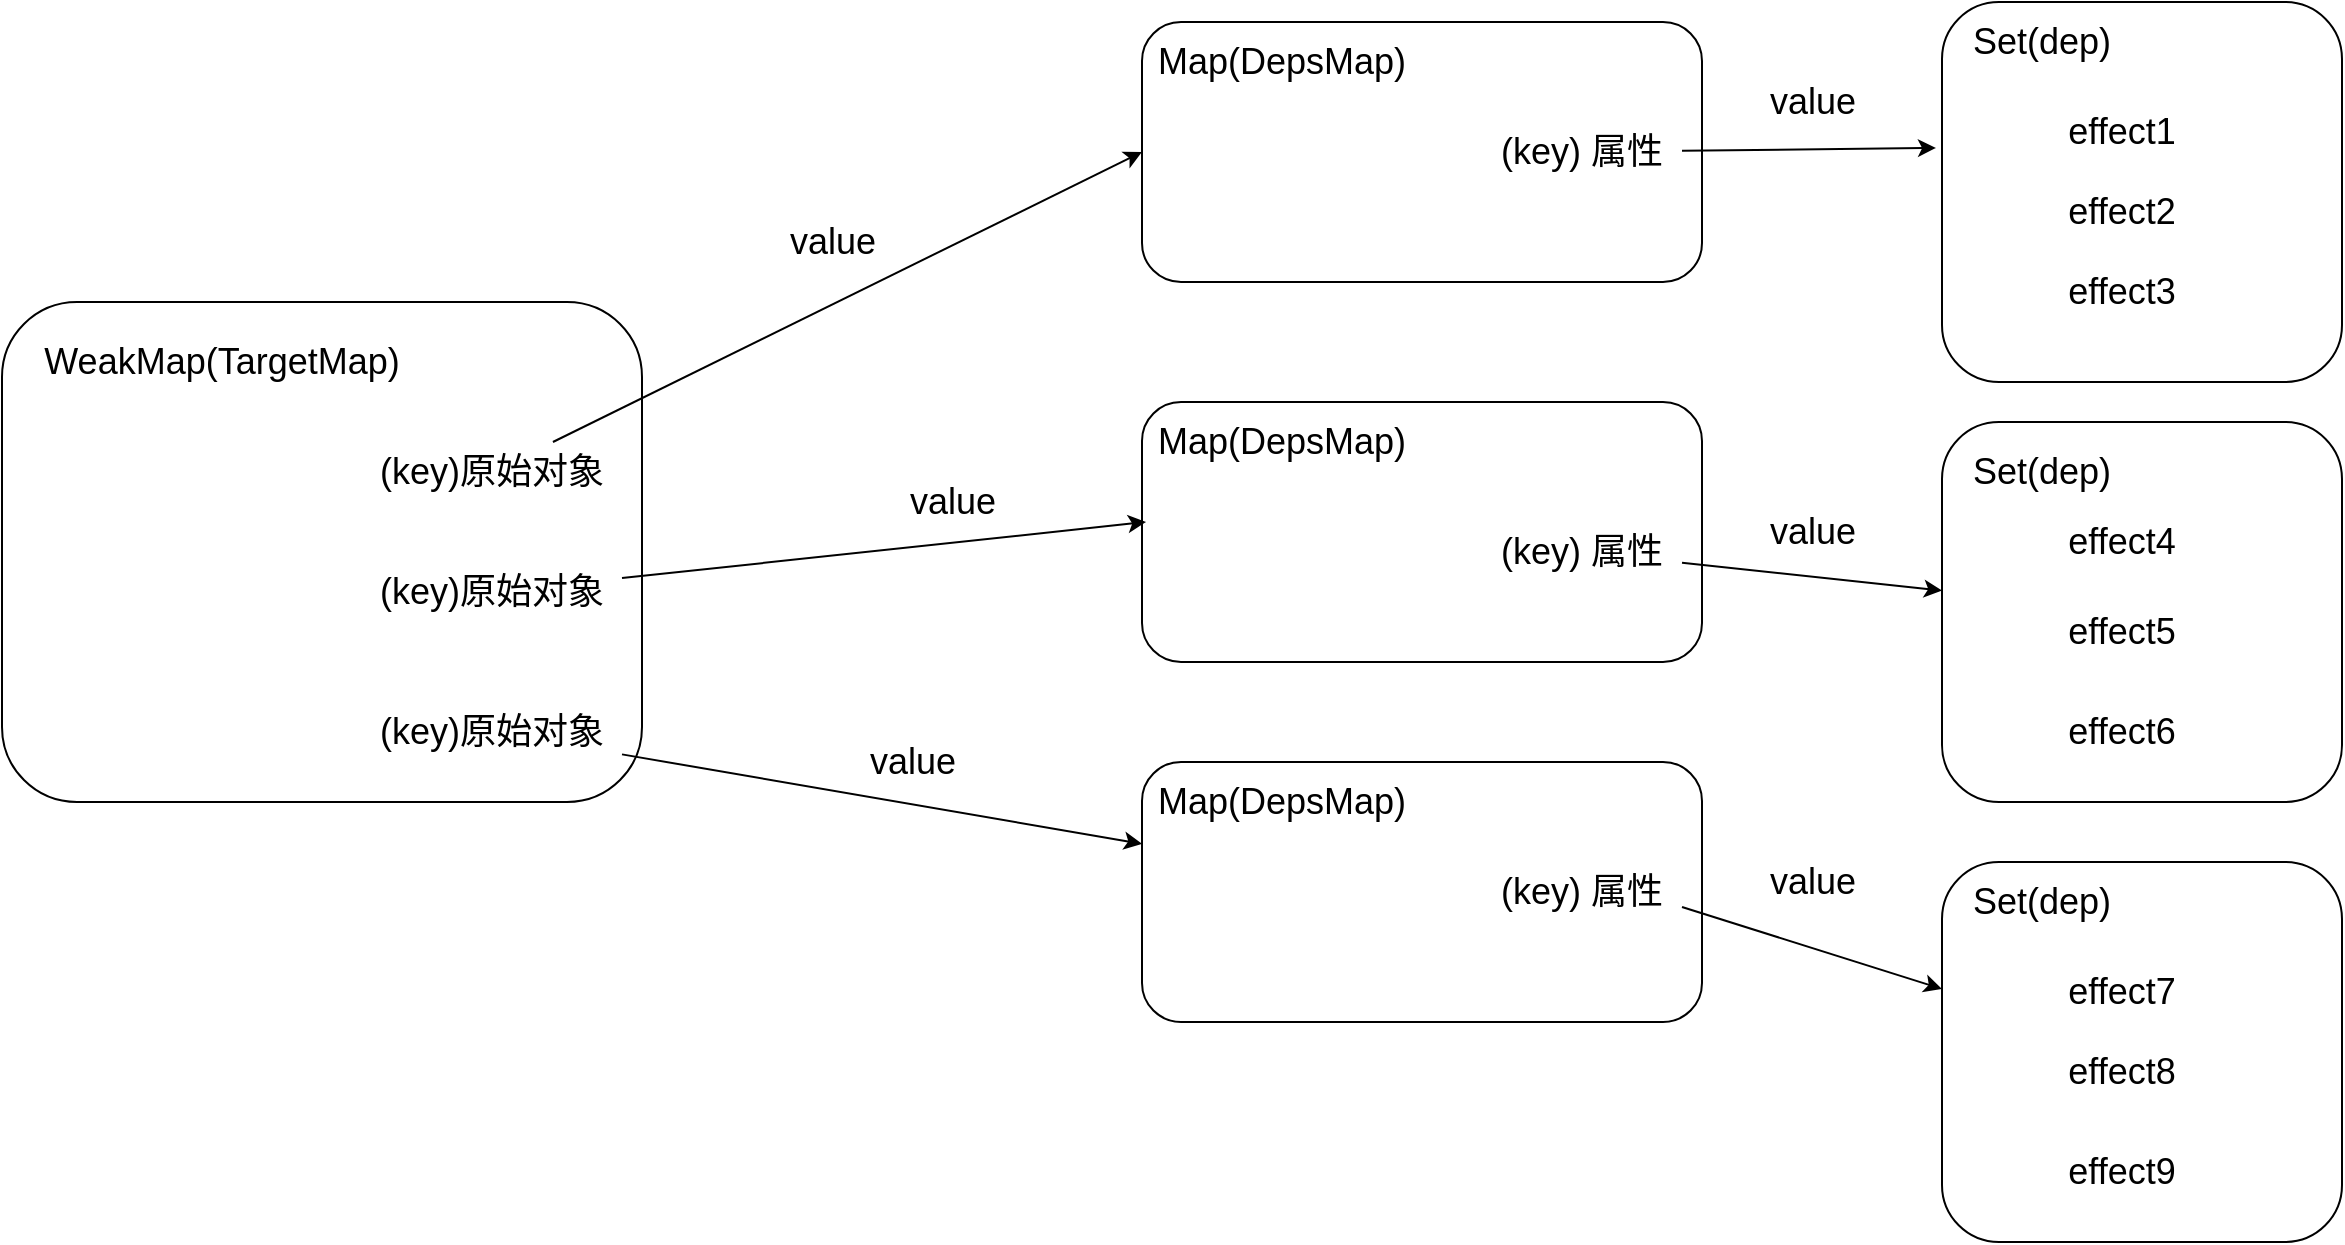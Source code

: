 <mxfile version="20.3.6" type="github">
  <diagram id="1ShdSbuAKkxAY9wgsWDw" name="第 1 页">
    <mxGraphModel dx="2009" dy="794" grid="1" gridSize="10" guides="1" tooltips="1" connect="1" arrows="1" fold="1" page="1" pageScale="1" pageWidth="583" pageHeight="827" math="0" shadow="0">
      <root>
        <mxCell id="0" />
        <mxCell id="1" parent="0" />
        <mxCell id="UoU6pdlZqstgb5Sl8ZzC-1" value="" style="rounded=1;whiteSpace=wrap;html=1;" vertex="1" parent="1">
          <mxGeometry x="-410" y="180" width="320" height="250" as="geometry" />
        </mxCell>
        <mxCell id="UoU6pdlZqstgb5Sl8ZzC-2" value="&lt;font style=&quot;font-size: 18px;&quot;&gt;WeakMap(TargetMap)&lt;/font&gt;" style="text;html=1;strokeColor=none;fillColor=none;align=center;verticalAlign=middle;whiteSpace=wrap;rounded=0;" vertex="1" parent="1">
          <mxGeometry x="-340" y="190" width="80" height="40" as="geometry" />
        </mxCell>
        <mxCell id="UoU6pdlZqstgb5Sl8ZzC-3" value="(key)原始对象" style="text;html=1;strokeColor=none;fillColor=none;align=center;verticalAlign=middle;whiteSpace=wrap;rounded=0;fontSize=18;" vertex="1" parent="1">
          <mxGeometry x="-230" y="250" width="130" height="30" as="geometry" />
        </mxCell>
        <mxCell id="UoU6pdlZqstgb5Sl8ZzC-10" value="(key)原始对象" style="text;html=1;strokeColor=none;fillColor=none;align=center;verticalAlign=middle;whiteSpace=wrap;rounded=0;fontSize=18;" vertex="1" parent="1">
          <mxGeometry x="-230" y="310" width="130" height="30" as="geometry" />
        </mxCell>
        <mxCell id="UoU6pdlZqstgb5Sl8ZzC-11" value="(key)原始对象" style="text;html=1;strokeColor=none;fillColor=none;align=center;verticalAlign=middle;whiteSpace=wrap;rounded=0;fontSize=18;" vertex="1" parent="1">
          <mxGeometry x="-230" y="380" width="130" height="30" as="geometry" />
        </mxCell>
        <mxCell id="UoU6pdlZqstgb5Sl8ZzC-13" value="" style="rounded=1;whiteSpace=wrap;html=1;fontSize=18;" vertex="1" parent="1">
          <mxGeometry x="160" y="40" width="280" height="130" as="geometry" />
        </mxCell>
        <mxCell id="UoU6pdlZqstgb5Sl8ZzC-14" value="&lt;font style=&quot;font-size: 18px;&quot;&gt;Map(DepsMap)&lt;/font&gt;" style="text;html=1;strokeColor=none;fillColor=none;align=center;verticalAlign=middle;whiteSpace=wrap;rounded=0;" vertex="1" parent="1">
          <mxGeometry x="190" y="40" width="80" height="40" as="geometry" />
        </mxCell>
        <mxCell id="UoU6pdlZqstgb5Sl8ZzC-17" value="(key) 属性" style="text;html=1;strokeColor=none;fillColor=none;align=center;verticalAlign=middle;whiteSpace=wrap;rounded=0;fontSize=18;" vertex="1" parent="1">
          <mxGeometry x="330" y="90" width="100" height="30" as="geometry" />
        </mxCell>
        <mxCell id="UoU6pdlZqstgb5Sl8ZzC-18" value="" style="endArrow=classic;html=1;rounded=0;fontSize=18;entryX=0;entryY=0.5;entryDx=0;entryDy=0;" edge="1" parent="1" source="UoU6pdlZqstgb5Sl8ZzC-3" target="UoU6pdlZqstgb5Sl8ZzC-13">
          <mxGeometry width="50" height="50" relative="1" as="geometry">
            <mxPoint x="10" y="230" as="sourcePoint" />
            <mxPoint x="60" y="180" as="targetPoint" />
          </mxGeometry>
        </mxCell>
        <mxCell id="UoU6pdlZqstgb5Sl8ZzC-19" value="value" style="text;html=1;align=center;verticalAlign=middle;resizable=0;points=[];autosize=1;strokeColor=none;fillColor=none;fontSize=18;" vertex="1" parent="1">
          <mxGeometry x="-30" y="130" width="70" height="40" as="geometry" />
        </mxCell>
        <mxCell id="UoU6pdlZqstgb5Sl8ZzC-20" value="" style="rounded=1;whiteSpace=wrap;html=1;fontSize=18;" vertex="1" parent="1">
          <mxGeometry x="160" y="230" width="280" height="130" as="geometry" />
        </mxCell>
        <mxCell id="UoU6pdlZqstgb5Sl8ZzC-21" value="&lt;font style=&quot;font-size: 18px;&quot;&gt;Map(DepsMap)&lt;/font&gt;" style="text;html=1;strokeColor=none;fillColor=none;align=center;verticalAlign=middle;whiteSpace=wrap;rounded=0;" vertex="1" parent="1">
          <mxGeometry x="190" y="230" width="80" height="40" as="geometry" />
        </mxCell>
        <mxCell id="UoU6pdlZqstgb5Sl8ZzC-22" value="(key) 属性" style="text;html=1;strokeColor=none;fillColor=none;align=center;verticalAlign=middle;whiteSpace=wrap;rounded=0;fontSize=18;" vertex="1" parent="1">
          <mxGeometry x="330" y="290" width="100" height="30" as="geometry" />
        </mxCell>
        <mxCell id="UoU6pdlZqstgb5Sl8ZzC-23" value="" style="endArrow=classic;html=1;rounded=0;fontSize=18;entryX=0;entryY=0.5;entryDx=0;entryDy=0;" edge="1" parent="1" source="UoU6pdlZqstgb5Sl8ZzC-10">
          <mxGeometry width="50" height="50" relative="1" as="geometry">
            <mxPoint x="-60.001" y="435" as="sourcePoint" />
            <mxPoint x="162.03" y="290" as="targetPoint" />
          </mxGeometry>
        </mxCell>
        <mxCell id="UoU6pdlZqstgb5Sl8ZzC-24" value="value" style="text;html=1;align=center;verticalAlign=middle;resizable=0;points=[];autosize=1;strokeColor=none;fillColor=none;fontSize=18;" vertex="1" parent="1">
          <mxGeometry x="30" y="260" width="70" height="40" as="geometry" />
        </mxCell>
        <mxCell id="UoU6pdlZqstgb5Sl8ZzC-25" value="" style="rounded=1;whiteSpace=wrap;html=1;fontSize=18;" vertex="1" parent="1">
          <mxGeometry x="160" y="410" width="280" height="130" as="geometry" />
        </mxCell>
        <mxCell id="UoU6pdlZqstgb5Sl8ZzC-26" value="&lt;font style=&quot;font-size: 18px;&quot;&gt;Map(DepsMap)&lt;/font&gt;" style="text;html=1;strokeColor=none;fillColor=none;align=center;verticalAlign=middle;whiteSpace=wrap;rounded=0;" vertex="1" parent="1">
          <mxGeometry x="190" y="410" width="80" height="40" as="geometry" />
        </mxCell>
        <mxCell id="UoU6pdlZqstgb5Sl8ZzC-27" value="(key) 属性" style="text;html=1;strokeColor=none;fillColor=none;align=center;verticalAlign=middle;whiteSpace=wrap;rounded=0;fontSize=18;" vertex="1" parent="1">
          <mxGeometry x="330" y="460" width="100" height="30" as="geometry" />
        </mxCell>
        <mxCell id="UoU6pdlZqstgb5Sl8ZzC-28" value="" style="endArrow=classic;html=1;rounded=0;fontSize=18;" edge="1" parent="1" source="UoU6pdlZqstgb5Sl8ZzC-11" target="UoU6pdlZqstgb5Sl8ZzC-25">
          <mxGeometry width="50" height="50" relative="1" as="geometry">
            <mxPoint x="-90" y="328.043" as="sourcePoint" />
            <mxPoint x="172.03" y="300" as="targetPoint" />
          </mxGeometry>
        </mxCell>
        <mxCell id="UoU6pdlZqstgb5Sl8ZzC-29" value="value" style="text;html=1;align=center;verticalAlign=middle;resizable=0;points=[];autosize=1;strokeColor=none;fillColor=none;fontSize=18;" vertex="1" parent="1">
          <mxGeometry x="10" y="390" width="70" height="40" as="geometry" />
        </mxCell>
        <mxCell id="UoU6pdlZqstgb5Sl8ZzC-30" value="" style="rounded=1;whiteSpace=wrap;html=1;fontSize=18;" vertex="1" parent="1">
          <mxGeometry x="560" y="30" width="200" height="190" as="geometry" />
        </mxCell>
        <mxCell id="UoU6pdlZqstgb5Sl8ZzC-31" value="&lt;font style=&quot;font-size: 18px;&quot;&gt;Set(dep)&lt;/font&gt;" style="text;html=1;strokeColor=none;fillColor=none;align=center;verticalAlign=middle;whiteSpace=wrap;rounded=0;" vertex="1" parent="1">
          <mxGeometry x="570" y="30" width="80" height="40" as="geometry" />
        </mxCell>
        <mxCell id="UoU6pdlZqstgb5Sl8ZzC-32" value="effect1" style="text;html=1;strokeColor=none;fillColor=none;align=center;verticalAlign=middle;whiteSpace=wrap;rounded=0;fontSize=18;" vertex="1" parent="1">
          <mxGeometry x="620" y="80" width="60" height="30" as="geometry" />
        </mxCell>
        <mxCell id="UoU6pdlZqstgb5Sl8ZzC-33" value="effect2" style="text;html=1;strokeColor=none;fillColor=none;align=center;verticalAlign=middle;whiteSpace=wrap;rounded=0;fontSize=18;" vertex="1" parent="1">
          <mxGeometry x="620" y="120" width="60" height="30" as="geometry" />
        </mxCell>
        <mxCell id="UoU6pdlZqstgb5Sl8ZzC-35" value="effect3" style="text;html=1;strokeColor=none;fillColor=none;align=center;verticalAlign=middle;whiteSpace=wrap;rounded=0;fontSize=18;" vertex="1" parent="1">
          <mxGeometry x="620" y="160" width="60" height="30" as="geometry" />
        </mxCell>
        <mxCell id="UoU6pdlZqstgb5Sl8ZzC-36" value="" style="rounded=1;whiteSpace=wrap;html=1;fontSize=18;" vertex="1" parent="1">
          <mxGeometry x="560" y="240" width="200" height="190" as="geometry" />
        </mxCell>
        <mxCell id="UoU6pdlZqstgb5Sl8ZzC-37" value="&lt;font style=&quot;font-size: 18px;&quot;&gt;Set(dep)&lt;/font&gt;" style="text;html=1;strokeColor=none;fillColor=none;align=center;verticalAlign=middle;whiteSpace=wrap;rounded=0;" vertex="1" parent="1">
          <mxGeometry x="570" y="245" width="80" height="40" as="geometry" />
        </mxCell>
        <mxCell id="UoU6pdlZqstgb5Sl8ZzC-39" value="effect4" style="text;html=1;strokeColor=none;fillColor=none;align=center;verticalAlign=middle;whiteSpace=wrap;rounded=0;fontSize=18;" vertex="1" parent="1">
          <mxGeometry x="620" y="285" width="60" height="30" as="geometry" />
        </mxCell>
        <mxCell id="UoU6pdlZqstgb5Sl8ZzC-40" value="effect5" style="text;html=1;strokeColor=none;fillColor=none;align=center;verticalAlign=middle;whiteSpace=wrap;rounded=0;fontSize=18;" vertex="1" parent="1">
          <mxGeometry x="620" y="330" width="60" height="30" as="geometry" />
        </mxCell>
        <mxCell id="UoU6pdlZqstgb5Sl8ZzC-41" value="effect6" style="text;html=1;strokeColor=none;fillColor=none;align=center;verticalAlign=middle;whiteSpace=wrap;rounded=0;fontSize=18;" vertex="1" parent="1">
          <mxGeometry x="620" y="380" width="60" height="30" as="geometry" />
        </mxCell>
        <mxCell id="UoU6pdlZqstgb5Sl8ZzC-42" value="" style="endArrow=classic;html=1;rounded=0;fontSize=18;entryX=-0.015;entryY=0.384;entryDx=0;entryDy=0;entryPerimeter=0;" edge="1" parent="1" source="UoU6pdlZqstgb5Sl8ZzC-17" target="UoU6pdlZqstgb5Sl8ZzC-30">
          <mxGeometry width="50" height="50" relative="1" as="geometry">
            <mxPoint x="470" y="130" as="sourcePoint" />
            <mxPoint x="520" y="80" as="targetPoint" />
          </mxGeometry>
        </mxCell>
        <mxCell id="UoU6pdlZqstgb5Sl8ZzC-43" value="value" style="text;html=1;align=center;verticalAlign=middle;resizable=0;points=[];autosize=1;strokeColor=none;fillColor=none;fontSize=18;" vertex="1" parent="1">
          <mxGeometry x="460" y="60" width="70" height="40" as="geometry" />
        </mxCell>
        <mxCell id="UoU6pdlZqstgb5Sl8ZzC-44" value="" style="endArrow=classic;html=1;rounded=0;fontSize=18;" edge="1" parent="1" source="UoU6pdlZqstgb5Sl8ZzC-22" target="UoU6pdlZqstgb5Sl8ZzC-36">
          <mxGeometry width="50" height="50" relative="1" as="geometry">
            <mxPoint x="440" y="114.424" as="sourcePoint" />
            <mxPoint x="567" y="112.96" as="targetPoint" />
          </mxGeometry>
        </mxCell>
        <mxCell id="UoU6pdlZqstgb5Sl8ZzC-45" value="value" style="text;html=1;align=center;verticalAlign=middle;resizable=0;points=[];autosize=1;strokeColor=none;fillColor=none;fontSize=18;" vertex="1" parent="1">
          <mxGeometry x="460" y="275" width="70" height="40" as="geometry" />
        </mxCell>
        <mxCell id="UoU6pdlZqstgb5Sl8ZzC-46" value="" style="rounded=1;whiteSpace=wrap;html=1;fontSize=18;" vertex="1" parent="1">
          <mxGeometry x="560" y="460" width="200" height="190" as="geometry" />
        </mxCell>
        <mxCell id="UoU6pdlZqstgb5Sl8ZzC-47" value="&lt;font style=&quot;font-size: 18px;&quot;&gt;Set(dep)&lt;/font&gt;" style="text;html=1;strokeColor=none;fillColor=none;align=center;verticalAlign=middle;whiteSpace=wrap;rounded=0;" vertex="1" parent="1">
          <mxGeometry x="570" y="460" width="80" height="40" as="geometry" />
        </mxCell>
        <mxCell id="UoU6pdlZqstgb5Sl8ZzC-48" value="effect7" style="text;html=1;strokeColor=none;fillColor=none;align=center;verticalAlign=middle;whiteSpace=wrap;rounded=0;fontSize=18;" vertex="1" parent="1">
          <mxGeometry x="620" y="510" width="60" height="30" as="geometry" />
        </mxCell>
        <mxCell id="UoU6pdlZqstgb5Sl8ZzC-49" value="effect8" style="text;html=1;strokeColor=none;fillColor=none;align=center;verticalAlign=middle;whiteSpace=wrap;rounded=0;fontSize=18;" vertex="1" parent="1">
          <mxGeometry x="620" y="550" width="60" height="30" as="geometry" />
        </mxCell>
        <mxCell id="UoU6pdlZqstgb5Sl8ZzC-50" value="effect9" style="text;html=1;strokeColor=none;fillColor=none;align=center;verticalAlign=middle;whiteSpace=wrap;rounded=0;fontSize=18;" vertex="1" parent="1">
          <mxGeometry x="620" y="600" width="60" height="30" as="geometry" />
        </mxCell>
        <mxCell id="UoU6pdlZqstgb5Sl8ZzC-51" value="" style="endArrow=classic;html=1;rounded=0;fontSize=18;exitX=1;exitY=0.75;exitDx=0;exitDy=0;" edge="1" parent="1" source="UoU6pdlZqstgb5Sl8ZzC-27" target="UoU6pdlZqstgb5Sl8ZzC-46">
          <mxGeometry width="50" height="50" relative="1" as="geometry">
            <mxPoint x="440" y="320.357" as="sourcePoint" />
            <mxPoint x="570" y="334.286" as="targetPoint" />
          </mxGeometry>
        </mxCell>
        <mxCell id="UoU6pdlZqstgb5Sl8ZzC-52" value="value" style="text;html=1;align=center;verticalAlign=middle;resizable=0;points=[];autosize=1;strokeColor=none;fillColor=none;fontSize=18;" vertex="1" parent="1">
          <mxGeometry x="460" y="450" width="70" height="40" as="geometry" />
        </mxCell>
      </root>
    </mxGraphModel>
  </diagram>
</mxfile>
